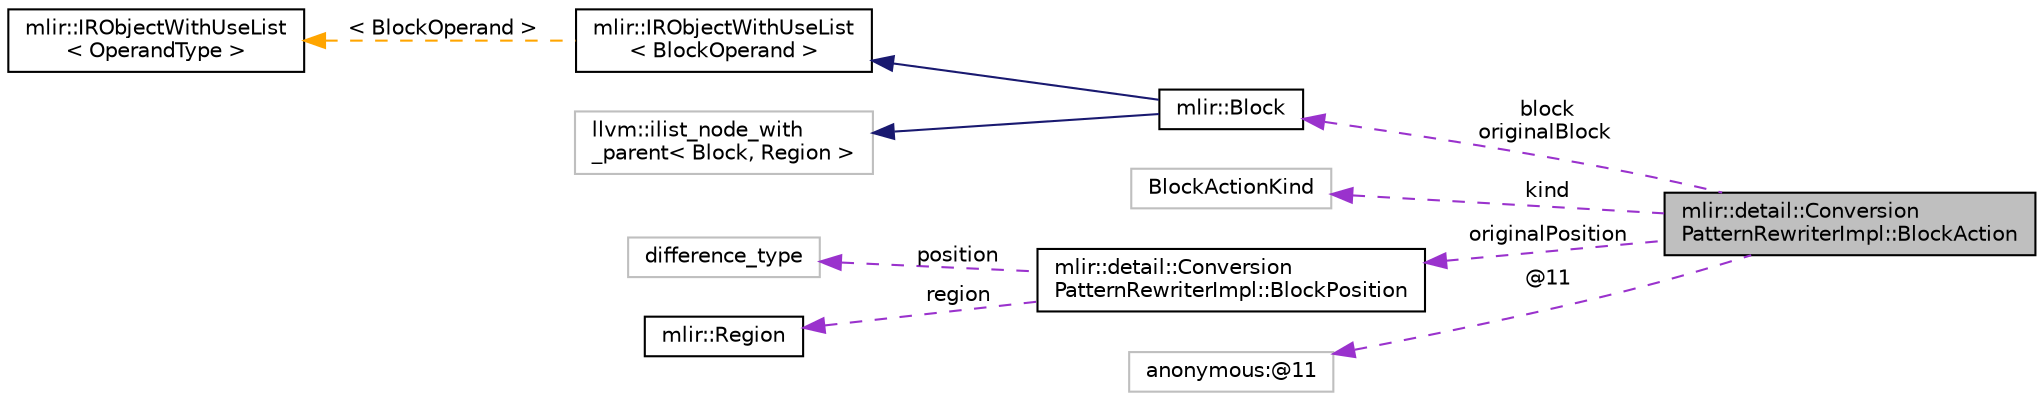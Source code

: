 digraph "mlir::detail::ConversionPatternRewriterImpl::BlockAction"
{
  bgcolor="transparent";
  edge [fontname="Helvetica",fontsize="10",labelfontname="Helvetica",labelfontsize="10"];
  node [fontname="Helvetica",fontsize="10",shape=record];
  rankdir="LR";
  Node1 [label="mlir::detail::Conversion\lPatternRewriterImpl::BlockAction",height=0.2,width=0.4,color="black", fillcolor="grey75", style="filled", fontcolor="black"];
  Node2 -> Node1 [dir="back",color="darkorchid3",fontsize="10",style="dashed",label=" block\noriginalBlock" ,fontname="Helvetica"];
  Node2 [label="mlir::Block",height=0.2,width=0.4,color="black",URL="$classmlir_1_1Block.html",tooltip="Block represents an ordered list of Operations. "];
  Node3 -> Node2 [dir="back",color="midnightblue",fontsize="10",style="solid",fontname="Helvetica"];
  Node3 [label="mlir::IRObjectWithUseList\l\< BlockOperand \>",height=0.2,width=0.4,color="black",URL="$classmlir_1_1IRObjectWithUseList.html"];
  Node4 -> Node3 [dir="back",color="orange",fontsize="10",style="dashed",label=" \< BlockOperand \>" ,fontname="Helvetica"];
  Node4 [label="mlir::IRObjectWithUseList\l\< OperandType \>",height=0.2,width=0.4,color="black",URL="$classmlir_1_1IRObjectWithUseList.html",tooltip="This class represents a single IR object that contains a use list. "];
  Node5 -> Node2 [dir="back",color="midnightblue",fontsize="10",style="solid",fontname="Helvetica"];
  Node5 [label="llvm::ilist_node_with\l_parent\< Block, Region \>",height=0.2,width=0.4,color="grey75"];
  Node6 -> Node1 [dir="back",color="darkorchid3",fontsize="10",style="dashed",label=" kind" ,fontname="Helvetica"];
  Node6 [label="BlockActionKind",height=0.2,width=0.4,color="grey75"];
  Node7 -> Node1 [dir="back",color="darkorchid3",fontsize="10",style="dashed",label=" originalPosition" ,fontname="Helvetica"];
  Node7 [label="mlir::detail::Conversion\lPatternRewriterImpl::BlockPosition",height=0.2,width=0.4,color="black",URL="$structmlir_1_1detail_1_1ConversionPatternRewriterImpl_1_1BlockPosition.html",tooltip="Original position of the given block in its parent region. "];
  Node8 -> Node7 [dir="back",color="darkorchid3",fontsize="10",style="dashed",label=" position" ,fontname="Helvetica"];
  Node8 [label="difference_type",height=0.2,width=0.4,color="grey75"];
  Node9 -> Node7 [dir="back",color="darkorchid3",fontsize="10",style="dashed",label=" region" ,fontname="Helvetica"];
  Node9 [label="mlir::Region",height=0.2,width=0.4,color="black",URL="$classmlir_1_1Region.html",tooltip="This class contains a list of basic blocks and a link to the parent operation it is attached to..."];
  Node10 -> Node1 [dir="back",color="darkorchid3",fontsize="10",style="dashed",label=" @11" ,fontname="Helvetica"];
  Node10 [label="anonymous:@11",height=0.2,width=0.4,color="grey75"];
}
